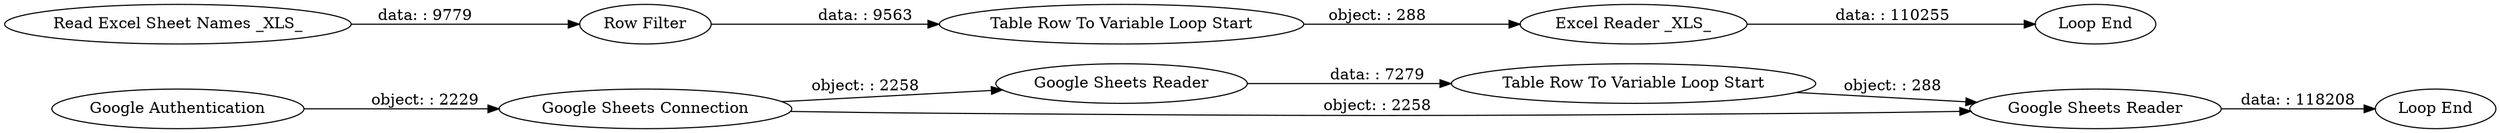 digraph {
	"-5634718025938490998_162" [label="Google Authentication"]
	"-5634718025938490998_2389" [label="Read Excel Sheet Names _XLS_"]
	"-5634718025938490998_2394" [label="Table Row To Variable Loop Start"]
	"-5634718025938490998_2395" [label="Loop End"]
	"-5634718025938490998_2392" [label="Loop End"]
	"-5634718025938490998_161" [label="Google Sheets Connection"]
	"-5634718025938490998_2390" [label="Row Filter"]
	"-5634718025938490998_2393" [label="Excel Reader _XLS_"]
	"-5634718025938490998_2391" [label="Table Row To Variable Loop Start"]
	"-5634718025938490998_163" [label="Google Sheets Reader"]
	"-5634718025938490998_2378" [label="Google Sheets Reader"]
	"-5634718025938490998_2394" -> "-5634718025938490998_2378" [label="object: : 288"]
	"-5634718025938490998_2378" -> "-5634718025938490998_2395" [label="data: : 118208"]
	"-5634718025938490998_163" -> "-5634718025938490998_2394" [label="data: : 7279"]
	"-5634718025938490998_2390" -> "-5634718025938490998_2391" [label="data: : 9563"]
	"-5634718025938490998_162" -> "-5634718025938490998_161" [label="object: : 2229"]
	"-5634718025938490998_161" -> "-5634718025938490998_2378" [label="object: : 2258"]
	"-5634718025938490998_2391" -> "-5634718025938490998_2393" [label="object: : 288"]
	"-5634718025938490998_2389" -> "-5634718025938490998_2390" [label="data: : 9779"]
	"-5634718025938490998_161" -> "-5634718025938490998_163" [label="object: : 2258"]
	"-5634718025938490998_2393" -> "-5634718025938490998_2392" [label="data: : 110255"]
	rankdir=LR
}
